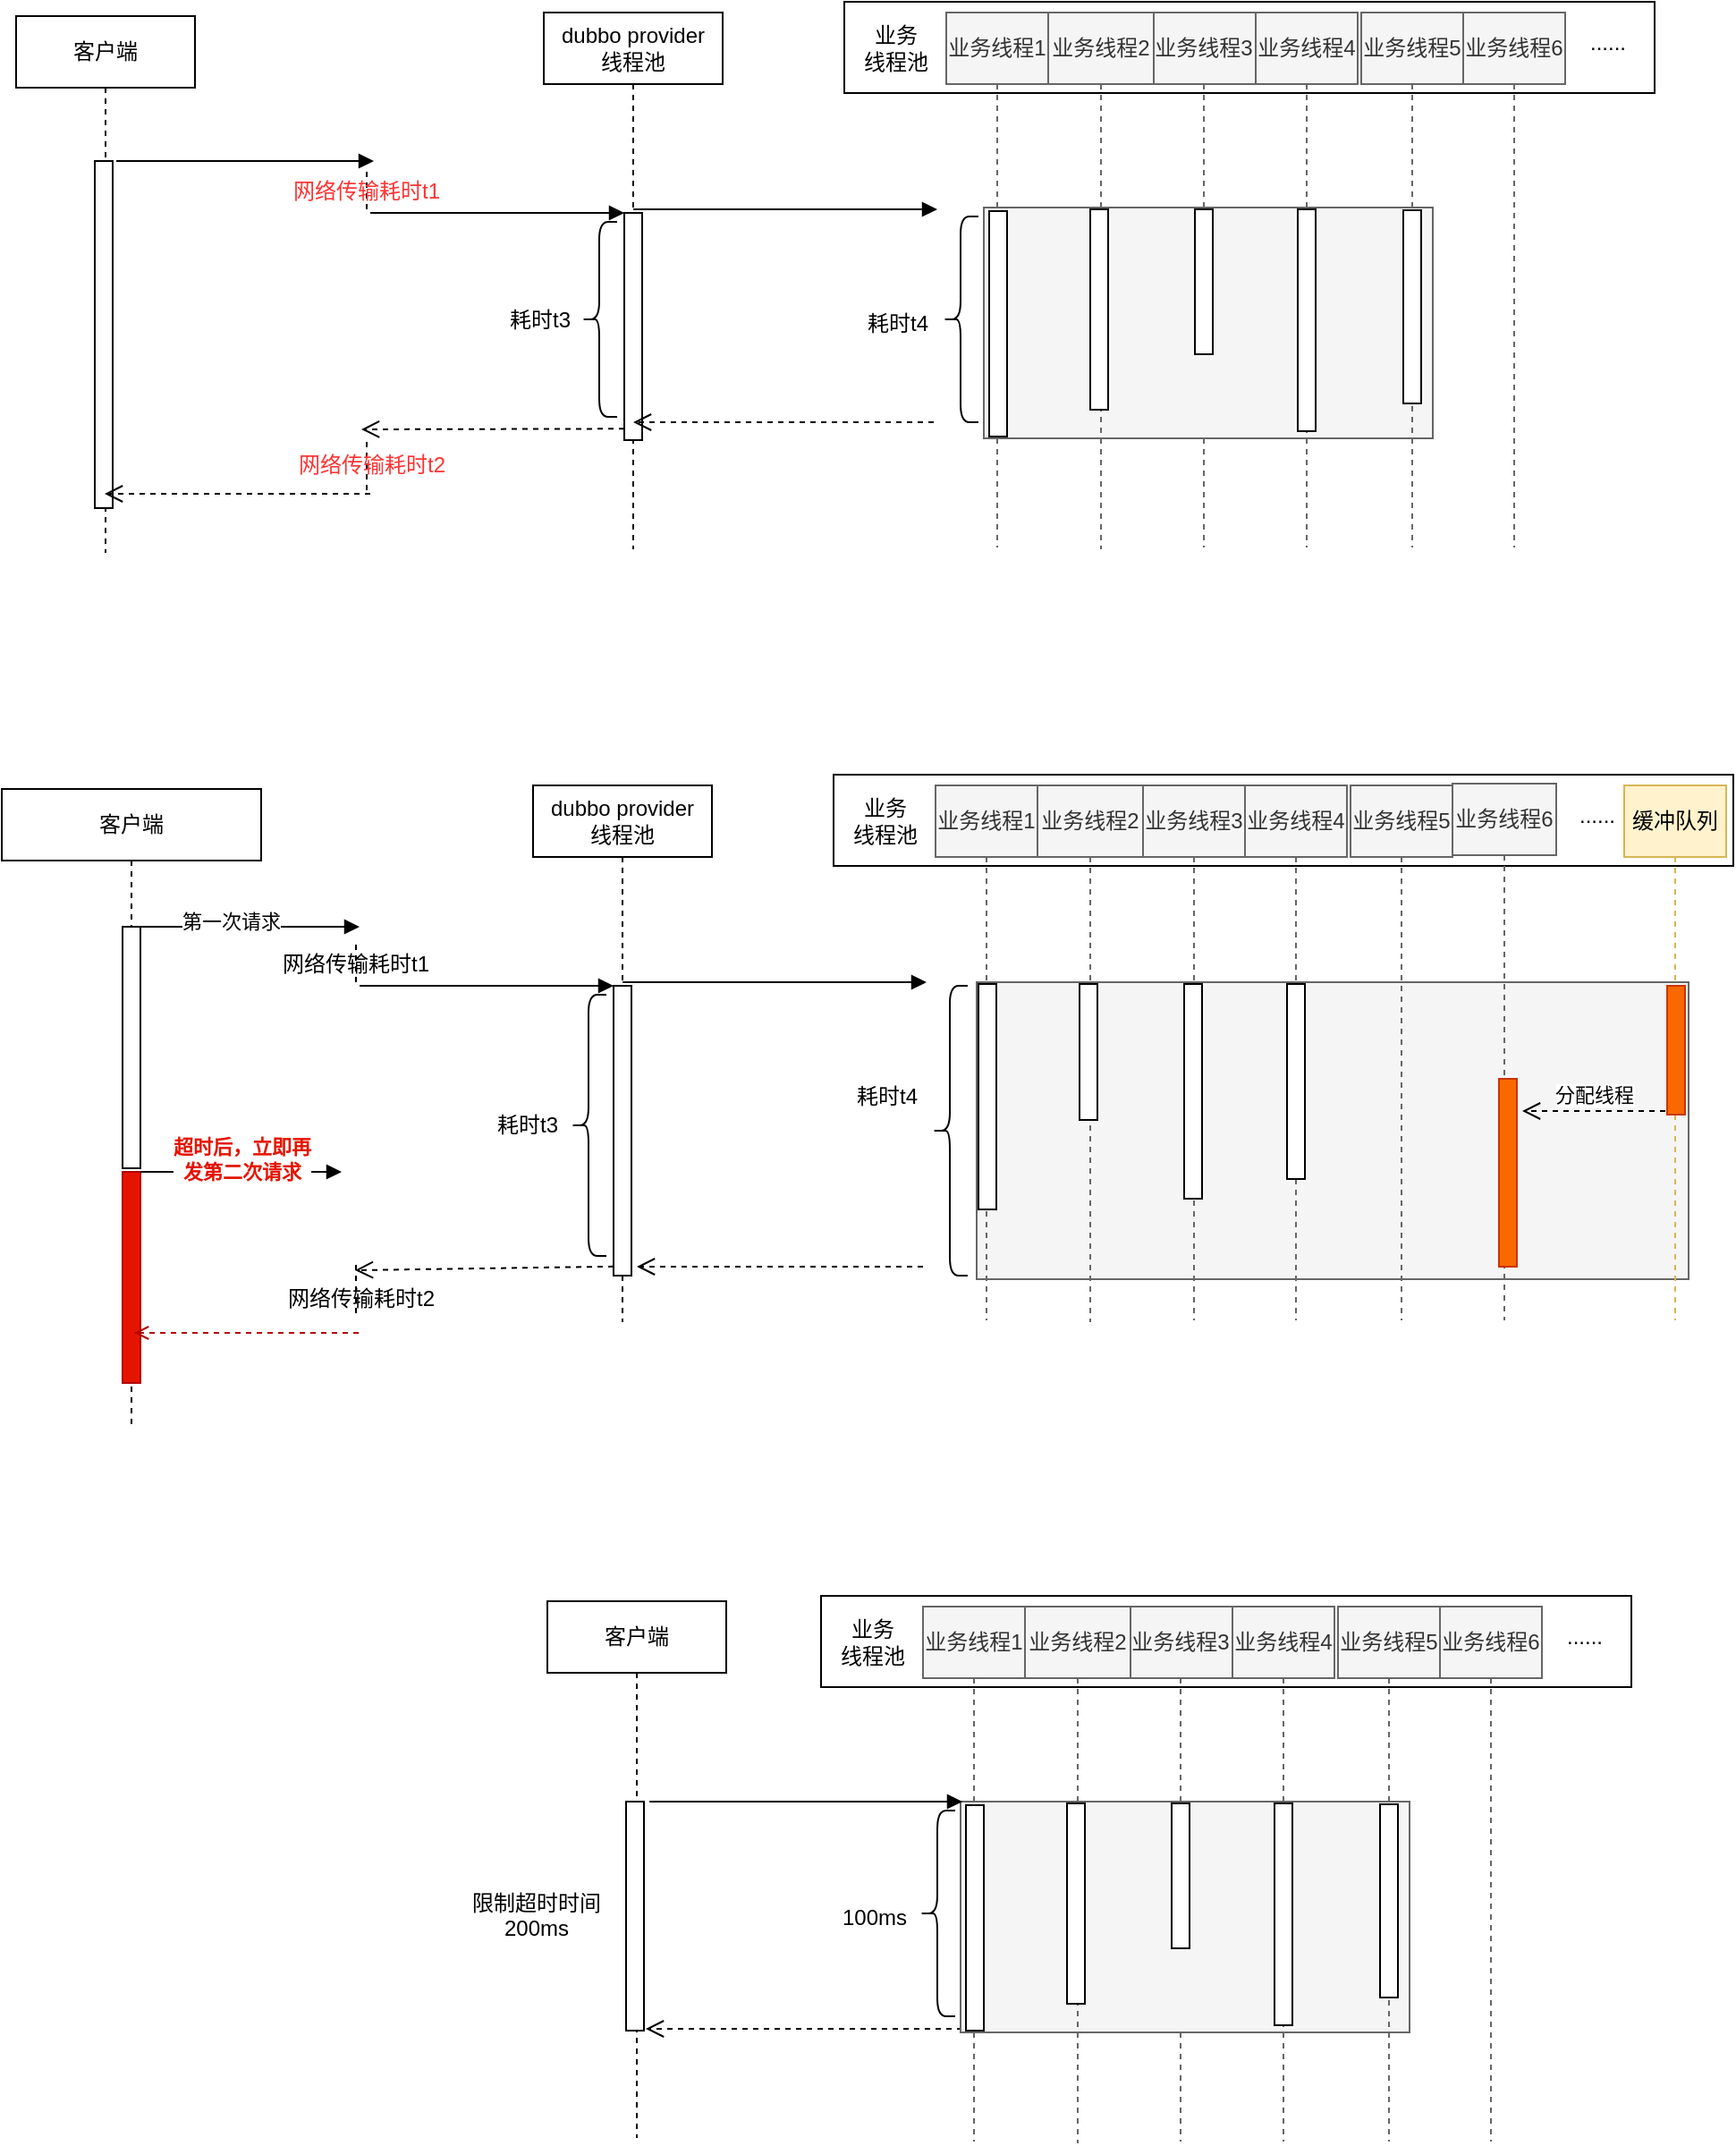<mxfile version="16.6.1" type="github">
  <diagram id="5a92VEiot6wHaP7GvSwB" name="Page-1">
    <mxGraphModel dx="1186" dy="668" grid="0" gridSize="10" guides="1" tooltips="1" connect="1" arrows="1" fold="1" page="1" pageScale="1" pageWidth="10000" pageHeight="20000" math="0" shadow="0">
      <root>
        <mxCell id="0" />
        <mxCell id="1" parent="0" />
        <mxCell id="n7T-FIlEDTp39AW6R5KJ-52" value="" style="rounded=0;whiteSpace=wrap;html=1;strokeWidth=1;fillColor=#f5f5f5;strokeColor=#666666;fontColor=#333333;" parent="1" vertex="1">
          <mxGeometry x="707" y="647" width="398" height="166" as="geometry" />
        </mxCell>
        <mxCell id="n7T-FIlEDTp39AW6R5KJ-28" value="" style="rounded=0;whiteSpace=wrap;html=1;strokeWidth=1;" parent="1" vertex="1">
          <mxGeometry x="633" y="99" width="453" height="51" as="geometry" />
        </mxCell>
        <mxCell id="n7T-FIlEDTp39AW6R5KJ-1" value="客户端" style="shape=umlLifeline;perimeter=lifelinePerimeter;whiteSpace=wrap;html=1;container=1;collapsible=0;recursiveResize=0;outlineConnect=0;" parent="1" vertex="1">
          <mxGeometry x="170" y="107" width="100" height="300" as="geometry" />
        </mxCell>
        <mxCell id="n7T-FIlEDTp39AW6R5KJ-8" value="" style="html=1;points=[];perimeter=orthogonalPerimeter;" parent="n7T-FIlEDTp39AW6R5KJ-1" vertex="1">
          <mxGeometry x="44" y="81" width="10" height="194" as="geometry" />
        </mxCell>
        <mxCell id="n7T-FIlEDTp39AW6R5KJ-16" value="" style="html=1;verticalAlign=bottom;endArrow=block;rounded=0;" parent="n7T-FIlEDTp39AW6R5KJ-1" edge="1">
          <mxGeometry width="80" relative="1" as="geometry">
            <mxPoint x="56" y="81" as="sourcePoint" />
            <mxPoint x="200" y="81" as="targetPoint" />
          </mxGeometry>
        </mxCell>
        <mxCell id="n7T-FIlEDTp39AW6R5KJ-17" value="" style="html=1;verticalAlign=bottom;endArrow=open;dashed=1;endSize=8;rounded=0;" parent="n7T-FIlEDTp39AW6R5KJ-1" edge="1">
          <mxGeometry relative="1" as="geometry">
            <mxPoint x="198" y="267" as="sourcePoint" />
            <mxPoint x="49.5" y="267" as="targetPoint" />
            <Array as="points">
              <mxPoint x="118" y="267" />
            </Array>
          </mxGeometry>
        </mxCell>
        <mxCell id="n7T-FIlEDTp39AW6R5KJ-2" value="dubbo provider&lt;br&gt;线程池" style="shape=umlLifeline;perimeter=lifelinePerimeter;whiteSpace=wrap;html=1;container=1;collapsible=0;recursiveResize=0;outlineConnect=0;" parent="1" vertex="1">
          <mxGeometry x="465" y="105" width="100" height="300" as="geometry" />
        </mxCell>
        <mxCell id="n7T-FIlEDTp39AW6R5KJ-9" value="" style="html=1;points=[];perimeter=orthogonalPerimeter;" parent="n7T-FIlEDTp39AW6R5KJ-2" vertex="1">
          <mxGeometry x="45" y="112" width="10" height="127" as="geometry" />
        </mxCell>
        <mxCell id="n7T-FIlEDTp39AW6R5KJ-33" value="" style="shape=curlyBracket;whiteSpace=wrap;html=1;rounded=1;strokeWidth=1;" parent="n7T-FIlEDTp39AW6R5KJ-2" vertex="1">
          <mxGeometry x="21" y="117" width="20" height="109" as="geometry" />
        </mxCell>
        <mxCell id="n7T-FIlEDTp39AW6R5KJ-35" value="耗时t3" style="text;html=1;strokeColor=none;fillColor=none;align=center;verticalAlign=middle;whiteSpace=wrap;rounded=0;" parent="n7T-FIlEDTp39AW6R5KJ-2" vertex="1">
          <mxGeometry x="-32" y="156.5" width="60" height="30" as="geometry" />
        </mxCell>
        <mxCell id="n7T-FIlEDTp39AW6R5KJ-5" value="业务线程3" style="shape=umlLifeline;perimeter=lifelinePerimeter;whiteSpace=wrap;html=1;container=1;collapsible=0;recursiveResize=0;outlineConnect=0;fillColor=#f5f5f5;fontColor=#333333;strokeColor=#666666;" parent="1" vertex="1">
          <mxGeometry x="805" y="105" width="58" height="299" as="geometry" />
        </mxCell>
        <mxCell id="n7T-FIlEDTp39AW6R5KJ-41" value="" style="rounded=0;whiteSpace=wrap;html=1;strokeWidth=1;fillColor=#f5f5f5;strokeColor=#666666;fontColor=#333333;" parent="n7T-FIlEDTp39AW6R5KJ-5" vertex="1">
          <mxGeometry x="-94" y="109" width="251" height="129" as="geometry" />
        </mxCell>
        <mxCell id="n7T-FIlEDTp39AW6R5KJ-24" value="" style="html=1;points=[];perimeter=orthogonalPerimeter;strokeWidth=1;" parent="n7T-FIlEDTp39AW6R5KJ-5" vertex="1">
          <mxGeometry x="24" y="110" width="10" height="81" as="geometry" />
        </mxCell>
        <mxCell id="n7T-FIlEDTp39AW6R5KJ-6" value="业务线程4" style="shape=umlLifeline;perimeter=lifelinePerimeter;whiteSpace=wrap;html=1;container=1;collapsible=0;recursiveResize=0;outlineConnect=0;fillColor=#f5f5f5;fontColor=#333333;strokeColor=#666666;" parent="1" vertex="1">
          <mxGeometry x="863" y="105" width="57" height="299" as="geometry" />
        </mxCell>
        <mxCell id="n7T-FIlEDTp39AW6R5KJ-25" value="" style="html=1;points=[];perimeter=orthogonalPerimeter;strokeWidth=1;" parent="n7T-FIlEDTp39AW6R5KJ-6" vertex="1">
          <mxGeometry x="23.5" y="110" width="10" height="124" as="geometry" />
        </mxCell>
        <mxCell id="n7T-FIlEDTp39AW6R5KJ-7" value="业务线程5" style="shape=umlLifeline;perimeter=lifelinePerimeter;whiteSpace=wrap;html=1;container=1;collapsible=0;recursiveResize=0;outlineConnect=0;fillColor=#f5f5f5;fontColor=#333333;strokeColor=#666666;" parent="1" vertex="1">
          <mxGeometry x="922" y="105" width="57" height="299" as="geometry" />
        </mxCell>
        <mxCell id="n7T-FIlEDTp39AW6R5KJ-26" value="" style="html=1;points=[];perimeter=orthogonalPerimeter;strokeWidth=1;" parent="n7T-FIlEDTp39AW6R5KJ-7" vertex="1">
          <mxGeometry x="23.5" y="110.5" width="10" height="108" as="geometry" />
        </mxCell>
        <mxCell id="n7T-FIlEDTp39AW6R5KJ-10" value="" style="html=1;verticalAlign=bottom;endArrow=block;entryX=0;entryY=0;rounded=0;" parent="1" target="n7T-FIlEDTp39AW6R5KJ-9" edge="1">
          <mxGeometry relative="1" as="geometry">
            <mxPoint x="368" y="217" as="sourcePoint" />
          </mxGeometry>
        </mxCell>
        <mxCell id="n7T-FIlEDTp39AW6R5KJ-11" value="" style="html=1;verticalAlign=bottom;endArrow=open;dashed=1;endSize=8;exitX=0;exitY=0.95;rounded=0;" parent="1" source="n7T-FIlEDTp39AW6R5KJ-9" edge="1">
          <mxGeometry relative="1" as="geometry">
            <mxPoint x="363" y="338" as="targetPoint" />
          </mxGeometry>
        </mxCell>
        <mxCell id="n7T-FIlEDTp39AW6R5KJ-14" value="" style="html=1;verticalAlign=bottom;endArrow=open;dashed=1;endSize=8;rounded=0;" parent="1" target="n7T-FIlEDTp39AW6R5KJ-2" edge="1">
          <mxGeometry relative="1" as="geometry">
            <mxPoint x="642" y="297" as="targetPoint" />
            <mxPoint x="683" y="334" as="sourcePoint" />
          </mxGeometry>
        </mxCell>
        <mxCell id="n7T-FIlEDTp39AW6R5KJ-13" value="" style="html=1;verticalAlign=bottom;endArrow=block;rounded=0;" parent="1" source="n7T-FIlEDTp39AW6R5KJ-2" edge="1">
          <mxGeometry relative="1" as="geometry">
            <mxPoint x="642" y="221" as="sourcePoint" />
            <mxPoint x="685" y="215" as="targetPoint" />
          </mxGeometry>
        </mxCell>
        <mxCell id="n7T-FIlEDTp39AW6R5KJ-20" value="" style="line;strokeWidth=1;direction=south;html=1;perimeter=backbonePerimeter;points=[];outlineConnect=0;dashed=1;" parent="1" vertex="1">
          <mxGeometry x="361" y="194" width="10" height="21" as="geometry" />
        </mxCell>
        <mxCell id="n7T-FIlEDTp39AW6R5KJ-21" value="" style="line;strokeWidth=1;direction=south;html=1;perimeter=backbonePerimeter;points=[];outlineConnect=0;dashed=1;" parent="1" vertex="1">
          <mxGeometry x="361" y="345" width="10" height="28" as="geometry" />
        </mxCell>
        <mxCell id="n7T-FIlEDTp39AW6R5KJ-22" value="网络传输耗时t1" style="text;html=1;strokeColor=none;fillColor=none;align=center;verticalAlign=middle;whiteSpace=wrap;rounded=0;dashed=1;fontColor=#FF3333;" parent="1" vertex="1">
          <mxGeometry x="324" y="189.5" width="84" height="30" as="geometry" />
        </mxCell>
        <mxCell id="n7T-FIlEDTp39AW6R5KJ-23" value="&lt;font color=&quot;#ff3333&quot;&gt;网络传输耗时t2&lt;/font&gt;" style="text;html=1;strokeColor=none;fillColor=none;align=center;verticalAlign=middle;whiteSpace=wrap;rounded=0;dashed=1;" parent="1" vertex="1">
          <mxGeometry x="327" y="343" width="84" height="30" as="geometry" />
        </mxCell>
        <mxCell id="n7T-FIlEDTp39AW6R5KJ-29" value="业务线程6" style="shape=umlLifeline;perimeter=lifelinePerimeter;whiteSpace=wrap;html=1;container=1;collapsible=0;recursiveResize=0;outlineConnect=0;fillColor=#f5f5f5;fontColor=#333333;strokeColor=#666666;" parent="1" vertex="1">
          <mxGeometry x="979" y="105" width="57" height="299" as="geometry" />
        </mxCell>
        <mxCell id="n7T-FIlEDTp39AW6R5KJ-31" value="......" style="text;html=1;strokeColor=none;fillColor=none;align=center;verticalAlign=middle;whiteSpace=wrap;rounded=0;" parent="1" vertex="1">
          <mxGeometry x="1030" y="107" width="60" height="30" as="geometry" />
        </mxCell>
        <mxCell id="n7T-FIlEDTp39AW6R5KJ-32" value="业务&lt;br&gt;线程池" style="text;html=1;strokeColor=none;fillColor=none;align=center;verticalAlign=middle;whiteSpace=wrap;rounded=0;" parent="1" vertex="1">
          <mxGeometry x="631" y="109.5" width="62" height="30" as="geometry" />
        </mxCell>
        <mxCell id="n7T-FIlEDTp39AW6R5KJ-38" value="耗时t4" style="text;html=1;strokeColor=none;fillColor=none;align=center;verticalAlign=middle;whiteSpace=wrap;rounded=0;" parent="1" vertex="1">
          <mxGeometry x="633" y="264" width="60" height="30" as="geometry" />
        </mxCell>
        <mxCell id="n7T-FIlEDTp39AW6R5KJ-4" value="业务线程2" style="shape=umlLifeline;perimeter=lifelinePerimeter;whiteSpace=wrap;html=1;container=1;collapsible=0;recursiveResize=0;outlineConnect=0;fillColor=#f5f5f5;fontColor=#333333;strokeColor=#666666;" parent="1" vertex="1">
          <mxGeometry x="747" y="105" width="59" height="300" as="geometry" />
        </mxCell>
        <mxCell id="n7T-FIlEDTp39AW6R5KJ-15" value="" style="html=1;points=[];perimeter=orthogonalPerimeter;" parent="n7T-FIlEDTp39AW6R5KJ-4" vertex="1">
          <mxGeometry x="23.5" y="110" width="10" height="112" as="geometry" />
        </mxCell>
        <mxCell id="n7T-FIlEDTp39AW6R5KJ-3" value="业务线程1" style="shape=umlLifeline;perimeter=lifelinePerimeter;whiteSpace=wrap;html=1;container=1;collapsible=0;recursiveResize=0;outlineConnect=0;fillColor=#f5f5f5;strokeColor=#666666;fontColor=#333333;" parent="1" vertex="1">
          <mxGeometry x="690" y="105" width="57" height="299" as="geometry" />
        </mxCell>
        <mxCell id="n7T-FIlEDTp39AW6R5KJ-12" value="" style="html=1;points=[];perimeter=orthogonalPerimeter;" parent="n7T-FIlEDTp39AW6R5KJ-3" vertex="1">
          <mxGeometry x="24" y="111" width="10" height="126" as="geometry" />
        </mxCell>
        <mxCell id="n7T-FIlEDTp39AW6R5KJ-39" value="" style="shape=curlyBracket;whiteSpace=wrap;html=1;rounded=1;strokeWidth=1;" parent="n7T-FIlEDTp39AW6R5KJ-3" vertex="1">
          <mxGeometry x="-2" y="114" width="20" height="115" as="geometry" />
        </mxCell>
        <mxCell id="n7T-FIlEDTp39AW6R5KJ-42" value="" style="rounded=0;whiteSpace=wrap;html=1;strokeWidth=1;" parent="1" vertex="1">
          <mxGeometry x="627" y="531" width="503" height="51" as="geometry" />
        </mxCell>
        <mxCell id="n7T-FIlEDTp39AW6R5KJ-43" value="客户端" style="shape=umlLifeline;perimeter=lifelinePerimeter;whiteSpace=wrap;html=1;container=1;collapsible=0;recursiveResize=0;outlineConnect=0;" parent="1" vertex="1">
          <mxGeometry x="162" y="539" width="145" height="357" as="geometry" />
        </mxCell>
        <mxCell id="n7T-FIlEDTp39AW6R5KJ-44" value="" style="html=1;points=[];perimeter=orthogonalPerimeter;" parent="n7T-FIlEDTp39AW6R5KJ-43" vertex="1">
          <mxGeometry x="67.5" y="77" width="10" height="135" as="geometry" />
        </mxCell>
        <mxCell id="n7T-FIlEDTp39AW6R5KJ-45" value="" style="html=1;verticalAlign=bottom;endArrow=block;rounded=0;" parent="n7T-FIlEDTp39AW6R5KJ-43" edge="1">
          <mxGeometry width="80" relative="1" as="geometry">
            <mxPoint x="78" y="77" as="sourcePoint" />
            <mxPoint x="200" y="77" as="targetPoint" />
          </mxGeometry>
        </mxCell>
        <mxCell id="n7T-FIlEDTp39AW6R5KJ-82" value="第一次请求" style="edgeLabel;html=1;align=center;verticalAlign=middle;resizable=0;points=[];" parent="n7T-FIlEDTp39AW6R5KJ-45" vertex="1" connectable="0">
          <mxGeometry x="-0.181" y="3" relative="1" as="geometry">
            <mxPoint as="offset" />
          </mxGeometry>
        </mxCell>
        <mxCell id="n7T-FIlEDTp39AW6R5KJ-81" value="" style="html=1;points=[];perimeter=orthogonalPerimeter;strokeWidth=1;fillColor=#e51400;fontColor=#ffffff;strokeColor=#B20000;" parent="n7T-FIlEDTp39AW6R5KJ-43" vertex="1">
          <mxGeometry x="67.5" y="214" width="10" height="118" as="geometry" />
        </mxCell>
        <mxCell id="n7T-FIlEDTp39AW6R5KJ-47" value="dubbo provider&lt;br&gt;线程池" style="shape=umlLifeline;perimeter=lifelinePerimeter;whiteSpace=wrap;html=1;container=1;collapsible=0;recursiveResize=0;outlineConnect=0;" parent="1" vertex="1">
          <mxGeometry x="459" y="537" width="100" height="300" as="geometry" />
        </mxCell>
        <mxCell id="n7T-FIlEDTp39AW6R5KJ-48" value="" style="html=1;points=[];perimeter=orthogonalPerimeter;" parent="n7T-FIlEDTp39AW6R5KJ-47" vertex="1">
          <mxGeometry x="45" y="112" width="10" height="162" as="geometry" />
        </mxCell>
        <mxCell id="n7T-FIlEDTp39AW6R5KJ-49" value="" style="shape=curlyBracket;whiteSpace=wrap;html=1;rounded=1;strokeWidth=1;" parent="n7T-FIlEDTp39AW6R5KJ-47" vertex="1">
          <mxGeometry x="21" y="117" width="20" height="146" as="geometry" />
        </mxCell>
        <mxCell id="n7T-FIlEDTp39AW6R5KJ-51" value="业务线程3" style="shape=umlLifeline;perimeter=lifelinePerimeter;whiteSpace=wrap;html=1;container=1;collapsible=0;recursiveResize=0;outlineConnect=0;fillColor=#f5f5f5;fontColor=#333333;strokeColor=#666666;" parent="1" vertex="1">
          <mxGeometry x="799" y="537" width="59" height="299" as="geometry" />
        </mxCell>
        <mxCell id="n7T-FIlEDTp39AW6R5KJ-53" value="" style="html=1;points=[];perimeter=orthogonalPerimeter;strokeWidth=1;" parent="n7T-FIlEDTp39AW6R5KJ-51" vertex="1">
          <mxGeometry x="24" y="111" width="10" height="120" as="geometry" />
        </mxCell>
        <mxCell id="n7T-FIlEDTp39AW6R5KJ-54" value="业务线程4" style="shape=umlLifeline;perimeter=lifelinePerimeter;whiteSpace=wrap;html=1;container=1;collapsible=0;recursiveResize=0;outlineConnect=0;fillColor=#f5f5f5;fontColor=#333333;strokeColor=#666666;" parent="1" vertex="1">
          <mxGeometry x="857" y="537" width="57" height="299" as="geometry" />
        </mxCell>
        <mxCell id="n7T-FIlEDTp39AW6R5KJ-55" value="" style="html=1;points=[];perimeter=orthogonalPerimeter;strokeWidth=1;" parent="n7T-FIlEDTp39AW6R5KJ-54" vertex="1">
          <mxGeometry x="23.5" y="111" width="10" height="109" as="geometry" />
        </mxCell>
        <mxCell id="n7T-FIlEDTp39AW6R5KJ-56" value="业务线程5" style="shape=umlLifeline;perimeter=lifelinePerimeter;whiteSpace=wrap;html=1;container=1;collapsible=0;recursiveResize=0;outlineConnect=0;fillColor=#f5f5f5;fontColor=#333333;strokeColor=#666666;" parent="1" vertex="1">
          <mxGeometry x="916" y="537" width="57" height="299" as="geometry" />
        </mxCell>
        <mxCell id="n7T-FIlEDTp39AW6R5KJ-58" value="" style="html=1;verticalAlign=bottom;endArrow=block;entryX=0;entryY=0;rounded=0;" parent="1" target="n7T-FIlEDTp39AW6R5KJ-48" edge="1">
          <mxGeometry relative="1" as="geometry">
            <mxPoint x="362" y="649" as="sourcePoint" />
          </mxGeometry>
        </mxCell>
        <mxCell id="n7T-FIlEDTp39AW6R5KJ-59" value="" style="html=1;verticalAlign=bottom;endArrow=open;dashed=1;endSize=8;exitX=0;exitY=0.95;rounded=0;" parent="1" edge="1">
          <mxGeometry relative="1" as="geometry">
            <mxPoint x="359.5" y="808" as="targetPoint" />
            <mxPoint x="504" y="805.9" as="sourcePoint" />
          </mxGeometry>
        </mxCell>
        <mxCell id="n7T-FIlEDTp39AW6R5KJ-60" value="" style="html=1;verticalAlign=bottom;endArrow=open;dashed=1;endSize=8;rounded=0;" parent="1" edge="1">
          <mxGeometry relative="1" as="geometry">
            <mxPoint x="517" y="806" as="targetPoint" />
            <mxPoint x="677" y="806" as="sourcePoint" />
          </mxGeometry>
        </mxCell>
        <mxCell id="n7T-FIlEDTp39AW6R5KJ-61" value="" style="html=1;verticalAlign=bottom;endArrow=block;rounded=0;" parent="1" source="n7T-FIlEDTp39AW6R5KJ-47" edge="1">
          <mxGeometry relative="1" as="geometry">
            <mxPoint x="636" y="653" as="sourcePoint" />
            <mxPoint x="679" y="647" as="targetPoint" />
          </mxGeometry>
        </mxCell>
        <mxCell id="n7T-FIlEDTp39AW6R5KJ-62" value="" style="line;strokeWidth=1;direction=south;html=1;perimeter=backbonePerimeter;points=[];outlineConnect=0;dashed=1;" parent="1" vertex="1">
          <mxGeometry x="355" y="626" width="10" height="21" as="geometry" />
        </mxCell>
        <mxCell id="n7T-FIlEDTp39AW6R5KJ-63" value="" style="line;strokeWidth=1;direction=south;html=1;perimeter=backbonePerimeter;points=[];outlineConnect=0;dashed=1;" parent="1" vertex="1">
          <mxGeometry x="355" y="805" width="10" height="28" as="geometry" />
        </mxCell>
        <mxCell id="n7T-FIlEDTp39AW6R5KJ-64" value="网络传输耗时t1" style="text;html=1;strokeColor=none;fillColor=none;align=center;verticalAlign=middle;whiteSpace=wrap;rounded=0;dashed=1;" parent="1" vertex="1">
          <mxGeometry x="318" y="621.5" width="84" height="30" as="geometry" />
        </mxCell>
        <mxCell id="n7T-FIlEDTp39AW6R5KJ-65" value="网络传输耗时t2" style="text;html=1;strokeColor=none;fillColor=none;align=center;verticalAlign=middle;whiteSpace=wrap;rounded=0;dashed=1;" parent="1" vertex="1">
          <mxGeometry x="321" y="809" width="84" height="30" as="geometry" />
        </mxCell>
        <mxCell id="n7T-FIlEDTp39AW6R5KJ-66" value="业务线程6" style="shape=umlLifeline;perimeter=lifelinePerimeter;whiteSpace=wrap;html=1;container=1;collapsible=0;recursiveResize=0;outlineConnect=0;fillColor=#f5f5f5;fontColor=#333333;strokeColor=#666666;" parent="1" vertex="1">
          <mxGeometry x="973" y="536" width="58" height="300" as="geometry" />
        </mxCell>
        <mxCell id="n7T-FIlEDTp39AW6R5KJ-77" value="" style="html=1;points=[];perimeter=orthogonalPerimeter;strokeWidth=1;fillColor=#fa6800;fontColor=#000000;strokeColor=#C73500;" parent="n7T-FIlEDTp39AW6R5KJ-66" vertex="1">
          <mxGeometry x="26" y="165" width="10" height="105" as="geometry" />
        </mxCell>
        <mxCell id="n7T-FIlEDTp39AW6R5KJ-80" value="分配线程" style="html=1;verticalAlign=bottom;endArrow=open;dashed=1;endSize=8;rounded=0;" parent="n7T-FIlEDTp39AW6R5KJ-66" edge="1">
          <mxGeometry relative="1" as="geometry">
            <mxPoint x="119" y="183" as="sourcePoint" />
            <mxPoint x="39" y="183" as="targetPoint" />
          </mxGeometry>
        </mxCell>
        <mxCell id="n7T-FIlEDTp39AW6R5KJ-67" value="......" style="text;html=1;strokeColor=none;fillColor=none;align=center;verticalAlign=middle;whiteSpace=wrap;rounded=0;" parent="1" vertex="1">
          <mxGeometry x="1024" y="539" width="60" height="30" as="geometry" />
        </mxCell>
        <mxCell id="n7T-FIlEDTp39AW6R5KJ-68" value="业务&lt;br&gt;线程池" style="text;html=1;strokeColor=none;fillColor=none;align=center;verticalAlign=middle;whiteSpace=wrap;rounded=0;" parent="1" vertex="1">
          <mxGeometry x="625" y="541.5" width="62" height="30" as="geometry" />
        </mxCell>
        <mxCell id="n7T-FIlEDTp39AW6R5KJ-69" value="耗时t4" style="text;html=1;strokeColor=none;fillColor=none;align=center;verticalAlign=middle;whiteSpace=wrap;rounded=0;" parent="1" vertex="1">
          <mxGeometry x="627" y="696" width="60" height="30" as="geometry" />
        </mxCell>
        <mxCell id="n7T-FIlEDTp39AW6R5KJ-70" value="业务线程2" style="shape=umlLifeline;perimeter=lifelinePerimeter;whiteSpace=wrap;html=1;container=1;collapsible=0;recursiveResize=0;outlineConnect=0;fillColor=#f5f5f5;fontColor=#333333;strokeColor=#666666;" parent="1" vertex="1">
          <mxGeometry x="741" y="537" width="59" height="300" as="geometry" />
        </mxCell>
        <mxCell id="n7T-FIlEDTp39AW6R5KJ-71" value="" style="html=1;points=[];perimeter=orthogonalPerimeter;" parent="n7T-FIlEDTp39AW6R5KJ-70" vertex="1">
          <mxGeometry x="23.5" y="111" width="10" height="76" as="geometry" />
        </mxCell>
        <mxCell id="n7T-FIlEDTp39AW6R5KJ-72" value="业务线程1" style="shape=umlLifeline;perimeter=lifelinePerimeter;whiteSpace=wrap;html=1;container=1;collapsible=0;recursiveResize=0;outlineConnect=0;fillColor=#f5f5f5;strokeColor=#666666;fontColor=#333333;" parent="1" vertex="1">
          <mxGeometry x="684" y="537" width="57" height="299" as="geometry" />
        </mxCell>
        <mxCell id="n7T-FIlEDTp39AW6R5KJ-73" value="" style="html=1;points=[];perimeter=orthogonalPerimeter;" parent="n7T-FIlEDTp39AW6R5KJ-72" vertex="1">
          <mxGeometry x="24" y="111" width="10" height="126" as="geometry" />
        </mxCell>
        <mxCell id="n7T-FIlEDTp39AW6R5KJ-74" value="" style="shape=curlyBracket;whiteSpace=wrap;html=1;rounded=1;strokeWidth=1;" parent="n7T-FIlEDTp39AW6R5KJ-72" vertex="1">
          <mxGeometry x="-2" y="112" width="20" height="162" as="geometry" />
        </mxCell>
        <mxCell id="n7T-FIlEDTp39AW6R5KJ-75" value="缓冲队列" style="shape=umlLifeline;perimeter=lifelinePerimeter;whiteSpace=wrap;html=1;container=1;collapsible=0;recursiveResize=0;outlineConnect=0;fillColor=#fff2cc;strokeColor=#d6b656;" parent="1" vertex="1">
          <mxGeometry x="1069" y="537" width="57" height="299" as="geometry" />
        </mxCell>
        <mxCell id="n7T-FIlEDTp39AW6R5KJ-76" value="" style="html=1;points=[];perimeter=orthogonalPerimeter;strokeWidth=1;fillColor=#fa6800;strokeColor=#C73500;fontColor=#000000;" parent="n7T-FIlEDTp39AW6R5KJ-75" vertex="1">
          <mxGeometry x="24" y="112" width="10" height="72" as="geometry" />
        </mxCell>
        <mxCell id="n7T-FIlEDTp39AW6R5KJ-46" value="" style="html=1;verticalAlign=bottom;endArrow=open;dashed=1;rounded=0;fillColor=#e51400;strokeColor=#B20000;" parent="1" edge="1">
          <mxGeometry relative="1" as="geometry">
            <mxPoint x="361.5" y="843" as="sourcePoint" />
            <mxPoint x="236" y="843" as="targetPoint" />
            <Array as="points" />
          </mxGeometry>
        </mxCell>
        <mxCell id="n7T-FIlEDTp39AW6R5KJ-50" value="耗时t3" style="text;html=1;strokeColor=none;fillColor=none;align=center;verticalAlign=middle;whiteSpace=wrap;rounded=0;" parent="1" vertex="1">
          <mxGeometry x="426" y="712" width="60" height="30" as="geometry" />
        </mxCell>
        <mxCell id="n7T-FIlEDTp39AW6R5KJ-86" value="" style="html=1;verticalAlign=bottom;endArrow=block;rounded=0;" parent="1" edge="1">
          <mxGeometry width="80" relative="1" as="geometry">
            <mxPoint x="239.5" y="753" as="sourcePoint" />
            <mxPoint x="352" y="753" as="targetPoint" />
          </mxGeometry>
        </mxCell>
        <mxCell id="n7T-FIlEDTp39AW6R5KJ-87" value="&lt;b&gt;&lt;font color=&quot;#e51400&quot;&gt;超时后，立即再&lt;br&gt;发第二次请求&lt;/font&gt;&lt;/b&gt;" style="edgeLabel;html=1;align=center;verticalAlign=middle;resizable=0;points=[];" parent="n7T-FIlEDTp39AW6R5KJ-86" vertex="1" connectable="0">
          <mxGeometry x="-0.181" y="3" relative="1" as="geometry">
            <mxPoint x="10" y="-4" as="offset" />
          </mxGeometry>
        </mxCell>
        <mxCell id="6Lq-eNngtJMtgWywF6lj-2" value="" style="rounded=0;whiteSpace=wrap;html=1;strokeWidth=1;" vertex="1" parent="1">
          <mxGeometry x="620" y="990" width="453" height="51" as="geometry" />
        </mxCell>
        <mxCell id="6Lq-eNngtJMtgWywF6lj-3" value="客户端" style="shape=umlLifeline;perimeter=lifelinePerimeter;whiteSpace=wrap;html=1;container=1;collapsible=0;recursiveResize=0;outlineConnect=0;" vertex="1" parent="1">
          <mxGeometry x="467" y="993" width="100" height="300" as="geometry" />
        </mxCell>
        <mxCell id="6Lq-eNngtJMtgWywF6lj-4" value="" style="html=1;points=[];perimeter=orthogonalPerimeter;" vertex="1" parent="6Lq-eNngtJMtgWywF6lj-3">
          <mxGeometry x="44" y="112" width="10" height="128" as="geometry" />
        </mxCell>
        <mxCell id="6Lq-eNngtJMtgWywF6lj-6" value="" style="html=1;verticalAlign=bottom;endArrow=open;dashed=1;endSize=8;rounded=0;" edge="1" parent="6Lq-eNngtJMtgWywF6lj-3">
          <mxGeometry relative="1" as="geometry">
            <mxPoint x="304" y="239" as="sourcePoint" />
            <mxPoint x="55" y="239" as="targetPoint" />
            <Array as="points">
              <mxPoint x="118" y="239" />
            </Array>
          </mxGeometry>
        </mxCell>
        <mxCell id="6Lq-eNngtJMtgWywF6lj-11" value="业务线程3" style="shape=umlLifeline;perimeter=lifelinePerimeter;whiteSpace=wrap;html=1;container=1;collapsible=0;recursiveResize=0;outlineConnect=0;fillColor=#f5f5f5;fontColor=#333333;strokeColor=#666666;" vertex="1" parent="1">
          <mxGeometry x="792" y="996" width="58" height="299" as="geometry" />
        </mxCell>
        <mxCell id="6Lq-eNngtJMtgWywF6lj-12" value="" style="rounded=0;whiteSpace=wrap;html=1;strokeWidth=1;fillColor=#f5f5f5;strokeColor=#666666;fontColor=#333333;" vertex="1" parent="6Lq-eNngtJMtgWywF6lj-11">
          <mxGeometry x="-94" y="109" width="251" height="129" as="geometry" />
        </mxCell>
        <mxCell id="6Lq-eNngtJMtgWywF6lj-13" value="" style="html=1;points=[];perimeter=orthogonalPerimeter;strokeWidth=1;" vertex="1" parent="6Lq-eNngtJMtgWywF6lj-11">
          <mxGeometry x="24" y="110" width="10" height="81" as="geometry" />
        </mxCell>
        <mxCell id="6Lq-eNngtJMtgWywF6lj-14" value="业务线程4" style="shape=umlLifeline;perimeter=lifelinePerimeter;whiteSpace=wrap;html=1;container=1;collapsible=0;recursiveResize=0;outlineConnect=0;fillColor=#f5f5f5;fontColor=#333333;strokeColor=#666666;" vertex="1" parent="1">
          <mxGeometry x="850" y="996" width="57" height="299" as="geometry" />
        </mxCell>
        <mxCell id="6Lq-eNngtJMtgWywF6lj-15" value="" style="html=1;points=[];perimeter=orthogonalPerimeter;strokeWidth=1;" vertex="1" parent="6Lq-eNngtJMtgWywF6lj-14">
          <mxGeometry x="23.5" y="110" width="10" height="124" as="geometry" />
        </mxCell>
        <mxCell id="6Lq-eNngtJMtgWywF6lj-16" value="业务线程5" style="shape=umlLifeline;perimeter=lifelinePerimeter;whiteSpace=wrap;html=1;container=1;collapsible=0;recursiveResize=0;outlineConnect=0;fillColor=#f5f5f5;fontColor=#333333;strokeColor=#666666;" vertex="1" parent="1">
          <mxGeometry x="909" y="996" width="57" height="299" as="geometry" />
        </mxCell>
        <mxCell id="6Lq-eNngtJMtgWywF6lj-17" value="" style="html=1;points=[];perimeter=orthogonalPerimeter;strokeWidth=1;" vertex="1" parent="6Lq-eNngtJMtgWywF6lj-16">
          <mxGeometry x="23.5" y="110.5" width="10" height="108" as="geometry" />
        </mxCell>
        <mxCell id="6Lq-eNngtJMtgWywF6lj-26" value="业务线程6" style="shape=umlLifeline;perimeter=lifelinePerimeter;whiteSpace=wrap;html=1;container=1;collapsible=0;recursiveResize=0;outlineConnect=0;fillColor=#f5f5f5;fontColor=#333333;strokeColor=#666666;" vertex="1" parent="1">
          <mxGeometry x="966" y="996" width="57" height="299" as="geometry" />
        </mxCell>
        <mxCell id="6Lq-eNngtJMtgWywF6lj-27" value="......" style="text;html=1;strokeColor=none;fillColor=none;align=center;verticalAlign=middle;whiteSpace=wrap;rounded=0;" vertex="1" parent="1">
          <mxGeometry x="1017" y="998" width="60" height="30" as="geometry" />
        </mxCell>
        <mxCell id="6Lq-eNngtJMtgWywF6lj-28" value="业务&lt;br&gt;线程池" style="text;html=1;strokeColor=none;fillColor=none;align=center;verticalAlign=middle;whiteSpace=wrap;rounded=0;" vertex="1" parent="1">
          <mxGeometry x="618" y="1000.5" width="62" height="30" as="geometry" />
        </mxCell>
        <mxCell id="6Lq-eNngtJMtgWywF6lj-29" value="100ms" style="text;html=1;strokeColor=none;fillColor=none;align=center;verticalAlign=middle;whiteSpace=wrap;rounded=0;" vertex="1" parent="1">
          <mxGeometry x="620" y="1155" width="60" height="30" as="geometry" />
        </mxCell>
        <mxCell id="6Lq-eNngtJMtgWywF6lj-30" value="业务线程2" style="shape=umlLifeline;perimeter=lifelinePerimeter;whiteSpace=wrap;html=1;container=1;collapsible=0;recursiveResize=0;outlineConnect=0;fillColor=#f5f5f5;fontColor=#333333;strokeColor=#666666;" vertex="1" parent="1">
          <mxGeometry x="734" y="996" width="59" height="300" as="geometry" />
        </mxCell>
        <mxCell id="6Lq-eNngtJMtgWywF6lj-31" value="" style="html=1;points=[];perimeter=orthogonalPerimeter;" vertex="1" parent="6Lq-eNngtJMtgWywF6lj-30">
          <mxGeometry x="23.5" y="110" width="10" height="112" as="geometry" />
        </mxCell>
        <mxCell id="6Lq-eNngtJMtgWywF6lj-32" value="业务线程1" style="shape=umlLifeline;perimeter=lifelinePerimeter;whiteSpace=wrap;html=1;container=1;collapsible=0;recursiveResize=0;outlineConnect=0;fillColor=#f5f5f5;strokeColor=#666666;fontColor=#333333;" vertex="1" parent="1">
          <mxGeometry x="677" y="996" width="57" height="299" as="geometry" />
        </mxCell>
        <mxCell id="6Lq-eNngtJMtgWywF6lj-33" value="" style="html=1;points=[];perimeter=orthogonalPerimeter;" vertex="1" parent="6Lq-eNngtJMtgWywF6lj-32">
          <mxGeometry x="24" y="111" width="10" height="126" as="geometry" />
        </mxCell>
        <mxCell id="6Lq-eNngtJMtgWywF6lj-34" value="" style="shape=curlyBracket;whiteSpace=wrap;html=1;rounded=1;strokeWidth=1;" vertex="1" parent="6Lq-eNngtJMtgWywF6lj-32">
          <mxGeometry x="-2" y="114" width="20" height="115" as="geometry" />
        </mxCell>
        <mxCell id="6Lq-eNngtJMtgWywF6lj-5" value="" style="html=1;verticalAlign=bottom;endArrow=block;rounded=0;" edge="1" parent="1">
          <mxGeometry width="80" relative="1" as="geometry">
            <mxPoint x="524" y="1105" as="sourcePoint" />
            <mxPoint x="699" y="1105" as="targetPoint" />
          </mxGeometry>
        </mxCell>
        <mxCell id="6Lq-eNngtJMtgWywF6lj-35" value="限制超时时间&#xa;200ms" style="text;align=center;fontStyle=0;verticalAlign=middle;spacingLeft=3;spacingRight=3;strokeColor=none;rotatable=0;points=[[0,0.5],[1,0.5]];portConstraint=eastwest;" vertex="1" parent="1">
          <mxGeometry x="421" y="1155" width="80" height="26" as="geometry" />
        </mxCell>
      </root>
    </mxGraphModel>
  </diagram>
</mxfile>
